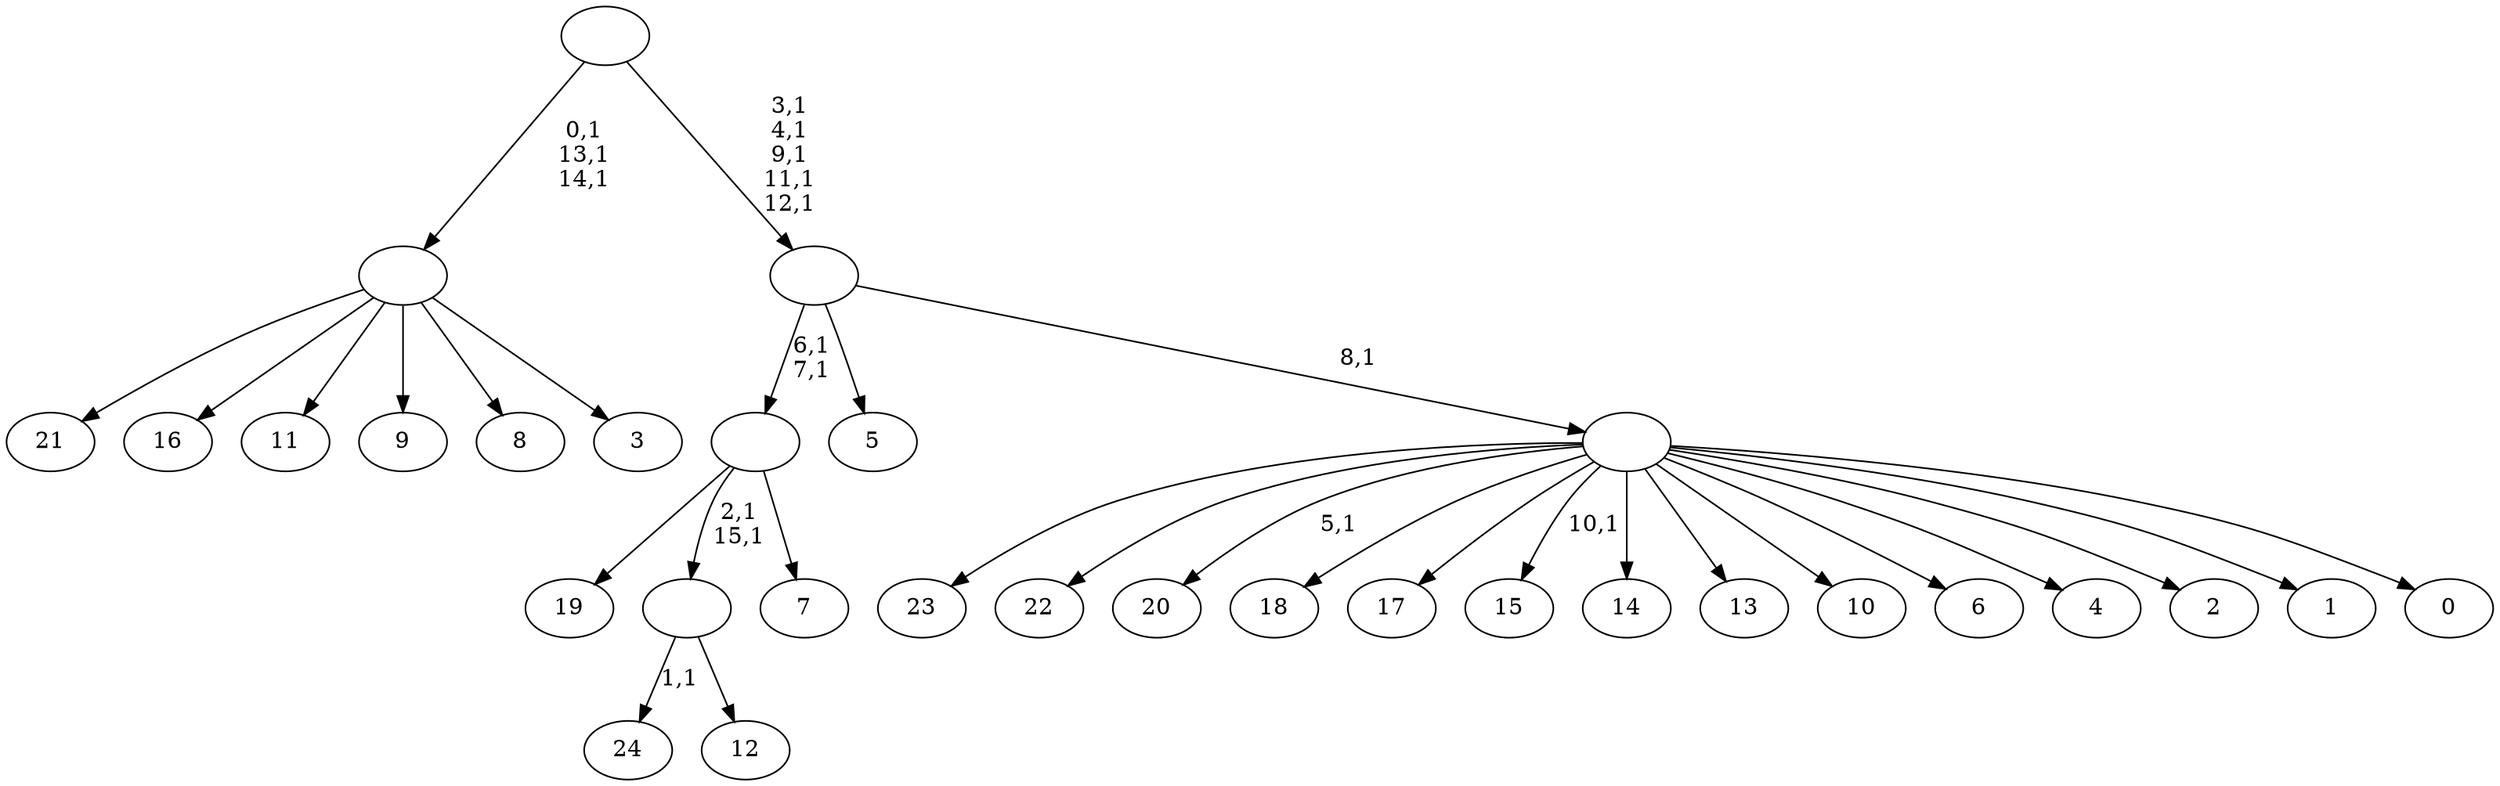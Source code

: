 digraph T {
	41 [label="24"]
	39 [label="23"]
	38 [label="22"]
	37 [label="21"]
	36 [label="20"]
	34 [label="19"]
	33 [label="18"]
	32 [label="17"]
	31 [label="16"]
	30 [label="15"]
	28 [label="14"]
	27 [label="13"]
	26 [label="12"]
	25 [label=""]
	23 [label="11"]
	22 [label="10"]
	21 [label="9"]
	20 [label="8"]
	19 [label="7"]
	18 [label=""]
	16 [label="6"]
	15 [label="5"]
	14 [label="4"]
	13 [label="3"]
	12 [label=""]
	9 [label="2"]
	8 [label="1"]
	7 [label="0"]
	6 [label=""]
	5 [label=""]
	0 [label=""]
	25 -> 41 [label="1,1"]
	25 -> 26 [label=""]
	18 -> 25 [label="2,1\n15,1"]
	18 -> 34 [label=""]
	18 -> 19 [label=""]
	12 -> 37 [label=""]
	12 -> 31 [label=""]
	12 -> 23 [label=""]
	12 -> 21 [label=""]
	12 -> 20 [label=""]
	12 -> 13 [label=""]
	6 -> 30 [label="10,1"]
	6 -> 36 [label="5,1"]
	6 -> 39 [label=""]
	6 -> 38 [label=""]
	6 -> 33 [label=""]
	6 -> 32 [label=""]
	6 -> 28 [label=""]
	6 -> 27 [label=""]
	6 -> 22 [label=""]
	6 -> 16 [label=""]
	6 -> 14 [label=""]
	6 -> 9 [label=""]
	6 -> 8 [label=""]
	6 -> 7 [label=""]
	5 -> 18 [label="6,1\n7,1"]
	5 -> 15 [label=""]
	5 -> 6 [label="8,1"]
	0 -> 5 [label="3,1\n4,1\n9,1\n11,1\n12,1"]
	0 -> 12 [label="0,1\n13,1\n14,1"]
}
